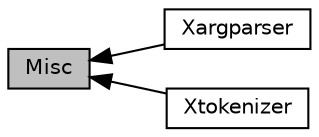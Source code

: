 digraph "Misc"
{
  edge [fontname="Helvetica",fontsize="10",labelfontname="Helvetica",labelfontsize="10"];
  node [fontname="Helvetica",fontsize="10",shape=record];
  rankdir=LR;
  Node0 [label="Misc",height=0.2,width=0.4,color="black", fillcolor="grey75", style="filled", fontcolor="black"];
  Node1 [label="Xargparser",height=0.2,width=0.4,color="black", fillcolor="white", style="filled",URL="$group__xargparser.html"];
  Node2 [label="Xtokenizer",height=0.2,width=0.4,color="black", fillcolor="white", style="filled",URL="$group__xtokenizer.html",tooltip="文字列のトークン化 "];
  Node0->Node1 [shape=plaintext, dir="back", style="solid"];
  Node0->Node2 [shape=plaintext, dir="back", style="solid"];
}

